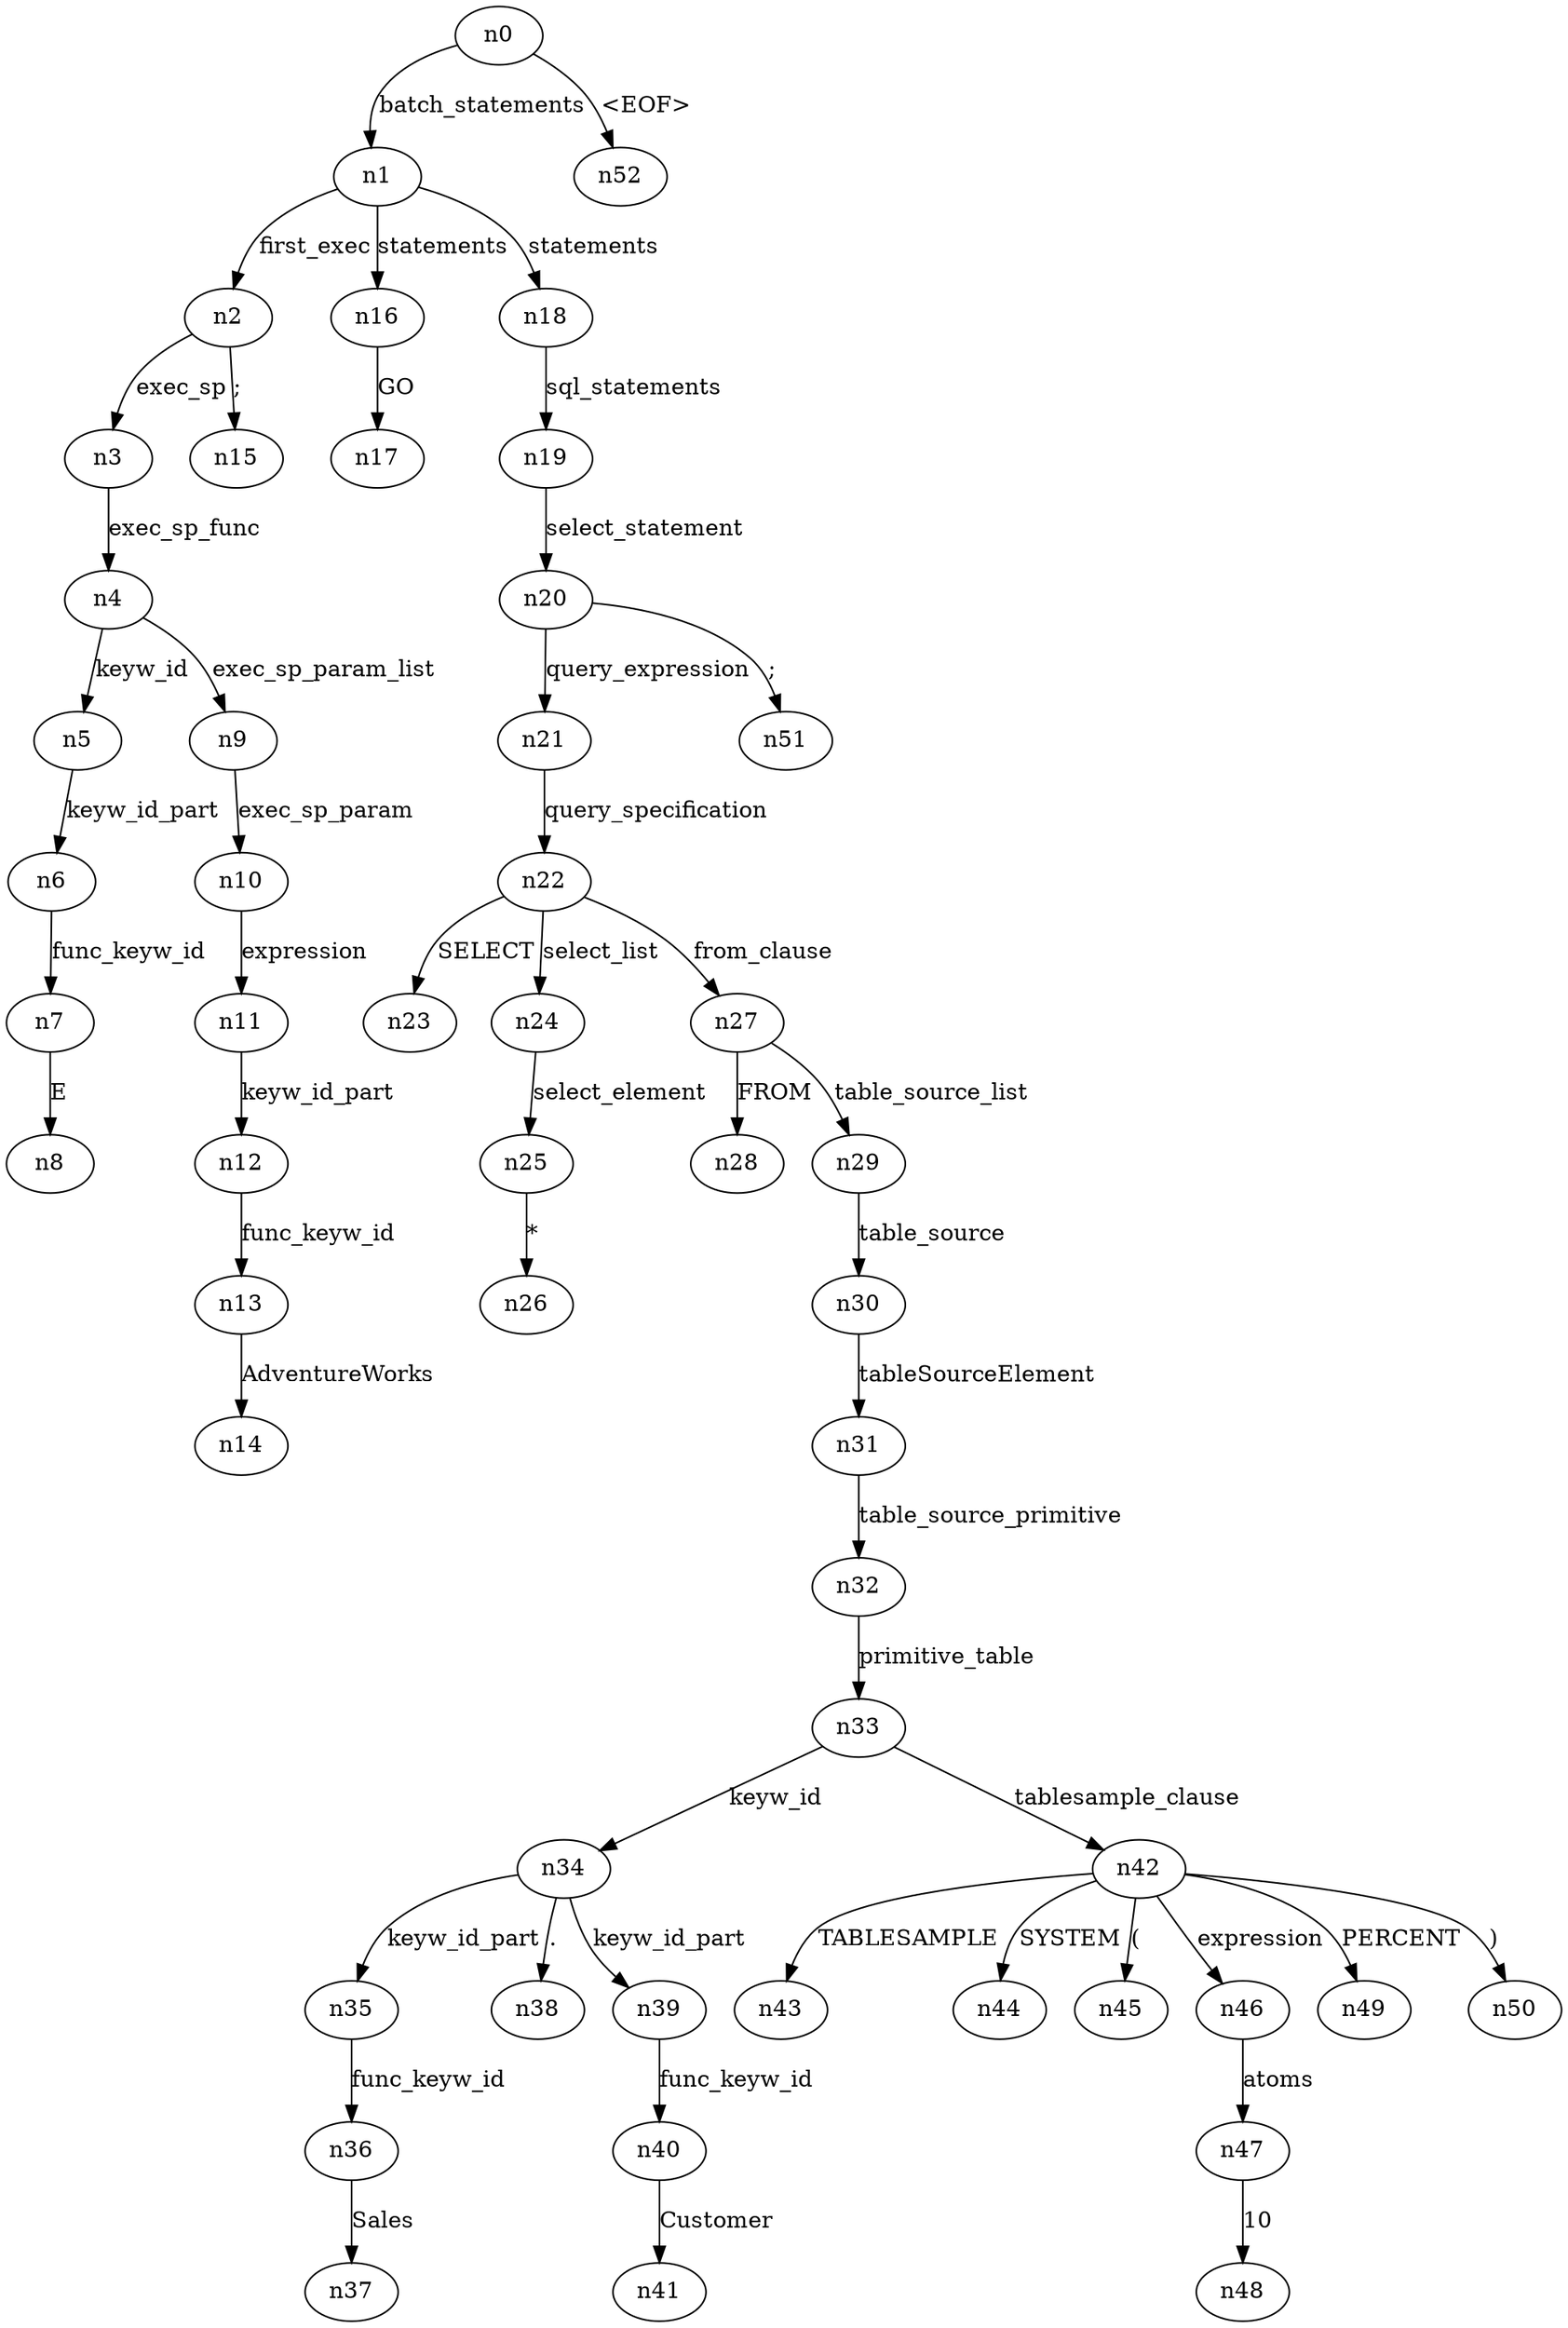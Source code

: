 digraph ParseTree {
  n0 -> n1 [label="batch_statements"];
  n1 -> n2 [label="first_exec"];
  n2 -> n3 [label="exec_sp"];
  n3 -> n4 [label="exec_sp_func"];
  n4 -> n5 [label="keyw_id"];
  n5 -> n6 [label="keyw_id_part"];
  n6 -> n7 [label="func_keyw_id"];
  n7 -> n8 [label="E"];
  n4 -> n9 [label="exec_sp_param_list"];
  n9 -> n10 [label="exec_sp_param"];
  n10 -> n11 [label="expression"];
  n11 -> n12 [label="keyw_id_part"];
  n12 -> n13 [label="func_keyw_id"];
  n13 -> n14 [label="AdventureWorks"];
  n2 -> n15 [label=";"];
  n1 -> n16 [label="statements"];
  n16 -> n17 [label="GO"];
  n1 -> n18 [label="statements"];
  n18 -> n19 [label="sql_statements"];
  n19 -> n20 [label="select_statement"];
  n20 -> n21 [label="query_expression"];
  n21 -> n22 [label="query_specification"];
  n22 -> n23 [label="SELECT"];
  n22 -> n24 [label="select_list"];
  n24 -> n25 [label="select_element"];
  n25 -> n26 [label="*"];
  n22 -> n27 [label="from_clause"];
  n27 -> n28 [label="FROM"];
  n27 -> n29 [label="table_source_list"];
  n29 -> n30 [label="table_source"];
  n30 -> n31 [label="tableSourceElement"];
  n31 -> n32 [label="table_source_primitive"];
  n32 -> n33 [label="primitive_table"];
  n33 -> n34 [label="keyw_id"];
  n34 -> n35 [label="keyw_id_part"];
  n35 -> n36 [label="func_keyw_id"];
  n36 -> n37 [label="Sales"];
  n34 -> n38 [label="."];
  n34 -> n39 [label="keyw_id_part"];
  n39 -> n40 [label="func_keyw_id"];
  n40 -> n41 [label="Customer"];
  n33 -> n42 [label="tablesample_clause"];
  n42 -> n43 [label="TABLESAMPLE"];
  n42 -> n44 [label="SYSTEM"];
  n42 -> n45 [label="("];
  n42 -> n46 [label="expression"];
  n46 -> n47 [label="atoms"];
  n47 -> n48 [label="10"];
  n42 -> n49 [label="PERCENT"];
  n42 -> n50 [label=")"];
  n20 -> n51 [label=";"];
  n0 -> n52 [label="<EOF>"];
}